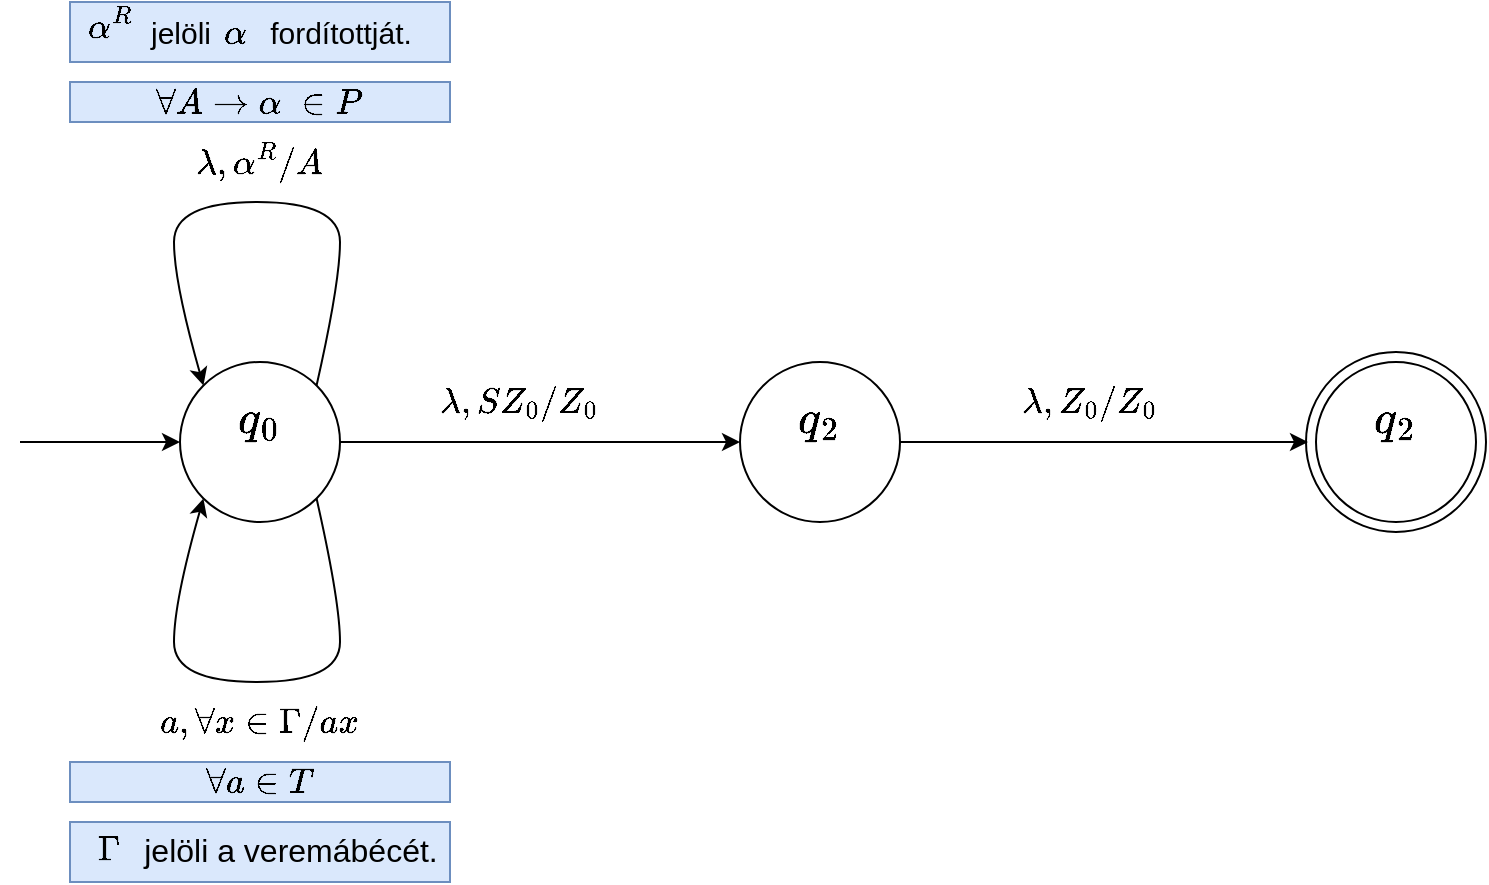 <mxfile version="13.10.5" type="device"><diagram id="WgxyXm4USWhW4v6vtZ_Q" name="Page-1"><mxGraphModel dx="981" dy="546" grid="1" gridSize="10" guides="1" tooltips="1" connect="1" arrows="1" fold="1" page="1" pageScale="1" pageWidth="850" pageHeight="1100" math="1" shadow="0"><root><mxCell id="0"/><mxCell id="1" parent="0"/><mxCell id="X-cjy14g00x_ZCSSNi9L-5" style="edgeStyle=orthogonalEdgeStyle;rounded=0;orthogonalLoop=1;jettySize=auto;html=1;" parent="1" source="X-cjy14g00x_ZCSSNi9L-1" edge="1"><mxGeometry relative="1" as="geometry"><mxPoint x="640" y="400.0" as="targetPoint"/></mxGeometry></mxCell><mxCell id="X-cjy14g00x_ZCSSNi9L-1" value="&lt;div style=&quot;font-size: 20px&quot;&gt;&lt;font style=&quot;font-size: 20px&quot;&gt;$$q_{0}$$&lt;br&gt;&lt;/font&gt;&lt;/div&gt;" style="ellipse;whiteSpace=wrap;html=1;aspect=fixed;" parent="1" vertex="1"><mxGeometry x="360" y="360" width="80" height="80" as="geometry"/></mxCell><mxCell id="X-cjy14g00x_ZCSSNi9L-3" value="&lt;div style=&quot;font-size: 20px&quot;&gt;&lt;font style=&quot;font-size: 20px&quot;&gt;$$q_{2}$$&lt;br&gt;&lt;/font&gt;&lt;/div&gt;" style="ellipse;whiteSpace=wrap;html=1;aspect=fixed;" parent="1" vertex="1"><mxGeometry x="640" y="360" width="80" height="80" as="geometry"/></mxCell><mxCell id="X-cjy14g00x_ZCSSNi9L-23" value="&lt;font style=&quot;font-size: 15px&quot;&gt;$$\lambda, SZ_{0}/Z_{0}$$&lt;/font&gt;" style="text;html=1;strokeColor=none;fillColor=none;align=center;verticalAlign=middle;whiteSpace=wrap;rounded=0;" parent="1" vertex="1"><mxGeometry x="450" y="370" width="160" height="20" as="geometry"/></mxCell><mxCell id="QcaDQ0-6-mSN-UM_yLvS-2" style="rounded=0;orthogonalLoop=1;jettySize=auto;html=1;entryX=0;entryY=0.5;entryDx=0;entryDy=0;" edge="1" parent="1" target="X-cjy14g00x_ZCSSNi9L-1"><mxGeometry relative="1" as="geometry"><mxPoint x="280" y="400" as="sourcePoint"/></mxGeometry></mxCell><mxCell id="QcaDQ0-6-mSN-UM_yLvS-41" value="" style="ellipse;whiteSpace=wrap;html=1;aspect=fixed;" vertex="1" parent="1"><mxGeometry x="923" y="355" width="90" height="90" as="geometry"/></mxCell><mxCell id="QcaDQ0-6-mSN-UM_yLvS-42" value="&lt;div style=&quot;font-size: 20px&quot;&gt;&lt;font style=&quot;font-size: 20px&quot;&gt;$$q_{2}$$&lt;br&gt;&lt;/font&gt;&lt;/div&gt;" style="ellipse;whiteSpace=wrap;html=1;aspect=fixed;" vertex="1" parent="1"><mxGeometry x="928" y="360" width="80" height="80" as="geometry"/></mxCell><mxCell id="QcaDQ0-6-mSN-UM_yLvS-43" style="edgeStyle=orthogonalEdgeStyle;rounded=0;orthogonalLoop=1;jettySize=auto;html=1;exitX=1;exitY=0.5;exitDx=0;exitDy=0;" edge="1" parent="1" source="X-cjy14g00x_ZCSSNi9L-3"><mxGeometry relative="1" as="geometry"><mxPoint x="924" y="400" as="targetPoint"/><mxPoint x="724" y="400" as="sourcePoint"/></mxGeometry></mxCell><mxCell id="QcaDQ0-6-mSN-UM_yLvS-44" value="&lt;font style=&quot;font-size: 15px&quot;&gt;$$\lambda, Z_{0}/Z_{0}$$&lt;/font&gt;" style="text;html=1;strokeColor=none;fillColor=none;align=center;verticalAlign=middle;whiteSpace=wrap;rounded=0;" vertex="1" parent="1"><mxGeometry x="735" y="370" width="160" height="20" as="geometry"/></mxCell><mxCell id="QcaDQ0-6-mSN-UM_yLvS-49" value="" style="curved=1;endArrow=classic;html=1;exitX=1;exitY=0;exitDx=0;exitDy=0;entryX=0;entryY=0;entryDx=0;entryDy=0;" edge="1" parent="1"><mxGeometry width="50" height="50" relative="1" as="geometry"><mxPoint x="428.284" y="371.716" as="sourcePoint"/><mxPoint x="371.716" y="371.716" as="targetPoint"/><Array as="points"><mxPoint x="440" y="320"/><mxPoint x="440" y="280"/><mxPoint x="357" y="280"/><mxPoint x="357" y="320"/></Array></mxGeometry></mxCell><mxCell id="QcaDQ0-6-mSN-UM_yLvS-50" value="&lt;font style=&quot;font-size: 15px&quot;&gt;$$\lambda, \alpha^{R}/A$$&lt;/font&gt;" style="text;html=1;strokeColor=none;fillColor=none;align=center;verticalAlign=middle;whiteSpace=wrap;rounded=0;" vertex="1" parent="1"><mxGeometry x="305" y="250" width="190" height="20" as="geometry"/></mxCell><mxCell id="QcaDQ0-6-mSN-UM_yLvS-51" value="&lt;font style=&quot;font-size: 15px&quot;&gt;$$\forall A \rightarrow \alpha \;\in P$$&lt;/font&gt;" style="text;html=1;strokeColor=#6c8ebf;fillColor=#dae8fc;align=center;verticalAlign=middle;whiteSpace=wrap;rounded=0;" vertex="1" parent="1"><mxGeometry x="305" y="220" width="190" height="20" as="geometry"/></mxCell><mxCell id="QcaDQ0-6-mSN-UM_yLvS-52" value="" style="curved=1;endArrow=classic;html=1;exitX=1;exitY=1;exitDx=0;exitDy=0;entryX=0;entryY=1;entryDx=0;entryDy=0;" edge="1" parent="1"><mxGeometry width="50" height="50" relative="1" as="geometry"><mxPoint x="428.284" y="428.284" as="sourcePoint"/><mxPoint x="371.716" y="428.284" as="targetPoint"/><Array as="points"><mxPoint x="440" y="480"/><mxPoint x="440" y="520"/><mxPoint x="357" y="520"/><mxPoint x="357" y="480"/></Array></mxGeometry></mxCell><mxCell id="QcaDQ0-6-mSN-UM_yLvS-53" value="&lt;font style=&quot;font-size: 15px&quot;&gt;$$a, \forall x \in \Gamma/ax$$&lt;/font&gt;" style="text;html=1;strokeColor=none;fillColor=none;align=center;verticalAlign=middle;whiteSpace=wrap;rounded=0;" vertex="1" parent="1"><mxGeometry x="305" y="530" width="190" height="20" as="geometry"/></mxCell><mxCell id="QcaDQ0-6-mSN-UM_yLvS-54" value="&lt;font style=&quot;font-size: 15px&quot;&gt;$$\forall a \in T$$&lt;/font&gt;" style="text;html=1;strokeColor=#6c8ebf;fillColor=#dae8fc;align=center;verticalAlign=middle;whiteSpace=wrap;rounded=0;" vertex="1" parent="1"><mxGeometry x="305" y="560" width="190" height="20" as="geometry"/></mxCell><mxCell id="QcaDQ0-6-mSN-UM_yLvS-55" value="" style="text;html=1;strokeColor=#6c8ebf;fillColor=#dae8fc;align=center;verticalAlign=middle;whiteSpace=wrap;rounded=0;" vertex="1" parent="1"><mxGeometry x="305" y="180" width="190" height="30" as="geometry"/></mxCell><mxCell id="QcaDQ0-6-mSN-UM_yLvS-56" value="&lt;font style=&quot;font-size: 15px&quot;&gt;$$\alpha^{R}$$&lt;/font&gt;" style="text;html=1;align=center;verticalAlign=middle;resizable=0;points=[];autosize=1;" vertex="1" parent="1"><mxGeometry x="270" y="182" width="110" height="20" as="geometry"/></mxCell><mxCell id="QcaDQ0-6-mSN-UM_yLvS-57" value="&lt;font style=&quot;font-size: 15px&quot;&gt;jelöli&lt;/font&gt;" style="text;html=1;align=center;verticalAlign=middle;resizable=0;points=[];autosize=1;" vertex="1" parent="1"><mxGeometry x="340" y="185" width="40" height="20" as="geometry"/></mxCell><mxCell id="QcaDQ0-6-mSN-UM_yLvS-58" value="&lt;font style=&quot;font-size: 15px&quot;&gt;$$\alpha$$&lt;/font&gt;" style="text;html=1;align=center;verticalAlign=middle;resizable=0;points=[];autosize=1;" vertex="1" parent="1"><mxGeometry x="342" y="185" width="90" height="20" as="geometry"/></mxCell><mxCell id="QcaDQ0-6-mSN-UM_yLvS-59" value="&lt;font style=&quot;font-size: 15px&quot;&gt;fordítottját.&lt;/font&gt;" style="text;html=1;align=center;verticalAlign=middle;resizable=0;points=[];autosize=1;" vertex="1" parent="1"><mxGeometry x="400" y="185" width="80" height="20" as="geometry"/></mxCell><mxCell id="QcaDQ0-6-mSN-UM_yLvS-63" value="" style="text;html=1;strokeColor=#6c8ebf;fillColor=#dae8fc;align=center;verticalAlign=middle;whiteSpace=wrap;rounded=0;" vertex="1" parent="1"><mxGeometry x="305" y="590" width="190" height="30" as="geometry"/></mxCell><mxCell id="QcaDQ0-6-mSN-UM_yLvS-64" value="&lt;font style=&quot;font-size: 15px&quot;&gt;$$\Gamma$$&lt;/font&gt;" style="text;html=1;align=center;verticalAlign=middle;resizable=0;points=[];autosize=1;" vertex="1" parent="1"><mxGeometry x="274" y="594" width="100" height="20" as="geometry"/></mxCell><mxCell id="QcaDQ0-6-mSN-UM_yLvS-65" value="&lt;font style=&quot;font-size: 16px&quot;&gt;jelöli a veremábécét.&lt;br&gt;&lt;/font&gt;" style="text;html=1;align=center;verticalAlign=middle;resizable=0;points=[];autosize=1;" vertex="1" parent="1"><mxGeometry x="335" y="594" width="160" height="20" as="geometry"/></mxCell></root></mxGraphModel></diagram></mxfile>